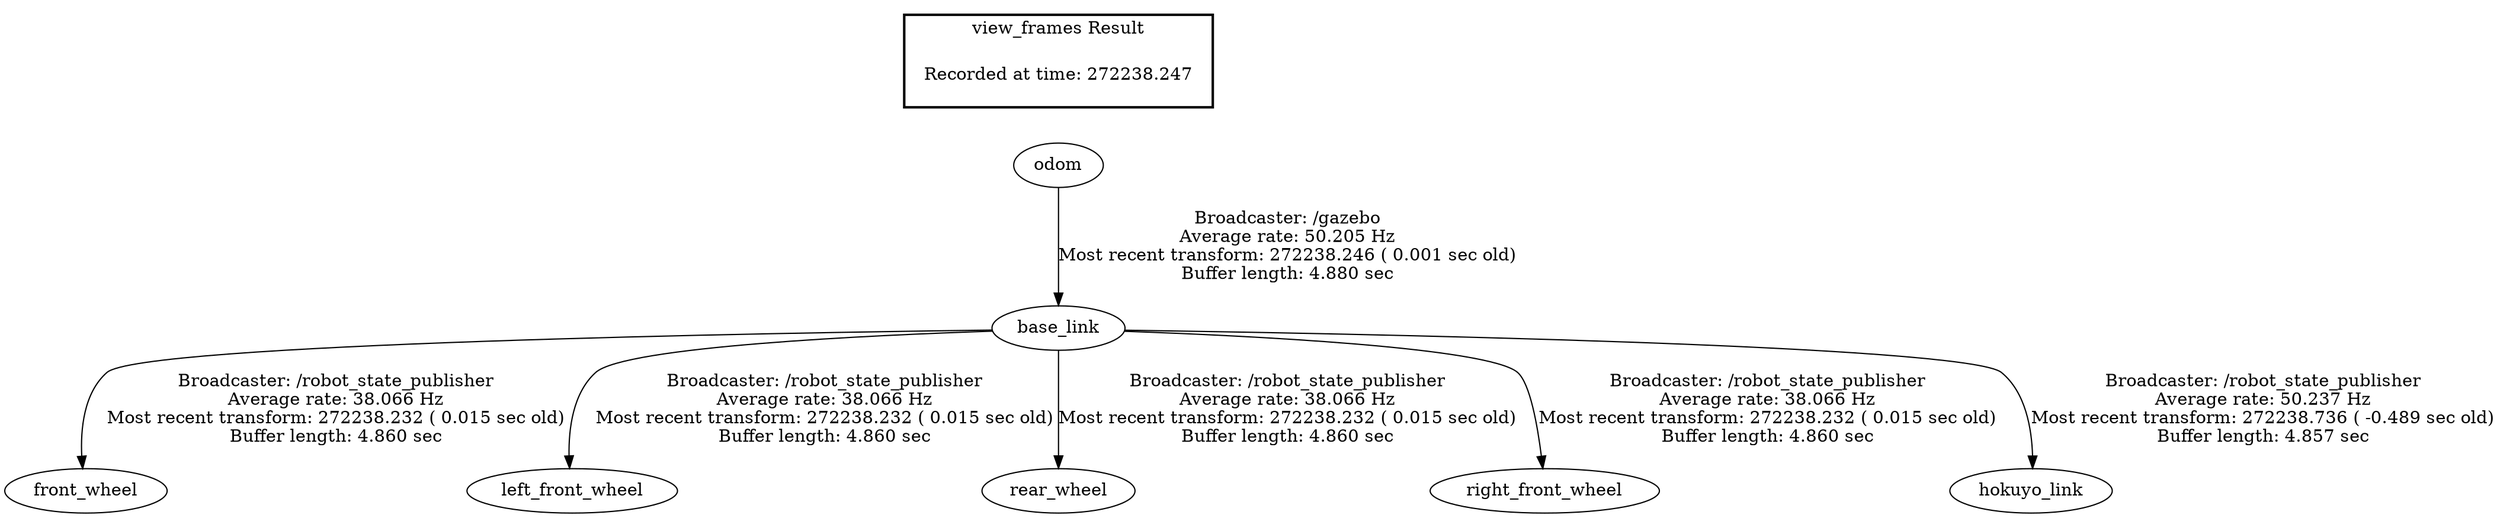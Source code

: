 digraph G {
"odom" -> "base_link"[label="Broadcaster: /gazebo\nAverage rate: 50.205 Hz\nMost recent transform: 272238.246 ( 0.001 sec old)\nBuffer length: 4.880 sec\n"];
"base_link" -> "front_wheel"[label="Broadcaster: /robot_state_publisher\nAverage rate: 38.066 Hz\nMost recent transform: 272238.232 ( 0.015 sec old)\nBuffer length: 4.860 sec\n"];
"base_link" -> "left_front_wheel"[label="Broadcaster: /robot_state_publisher\nAverage rate: 38.066 Hz\nMost recent transform: 272238.232 ( 0.015 sec old)\nBuffer length: 4.860 sec\n"];
"base_link" -> "rear_wheel"[label="Broadcaster: /robot_state_publisher\nAverage rate: 38.066 Hz\nMost recent transform: 272238.232 ( 0.015 sec old)\nBuffer length: 4.860 sec\n"];
"base_link" -> "right_front_wheel"[label="Broadcaster: /robot_state_publisher\nAverage rate: 38.066 Hz\nMost recent transform: 272238.232 ( 0.015 sec old)\nBuffer length: 4.860 sec\n"];
"base_link" -> "hokuyo_link"[label="Broadcaster: /robot_state_publisher\nAverage rate: 50.237 Hz\nMost recent transform: 272238.736 ( -0.489 sec old)\nBuffer length: 4.857 sec\n"];
edge [style=invis];
 subgraph cluster_legend { style=bold; color=black; label ="view_frames Result";
"Recorded at time: 272238.247"[ shape=plaintext ] ;
 }->"odom";
}